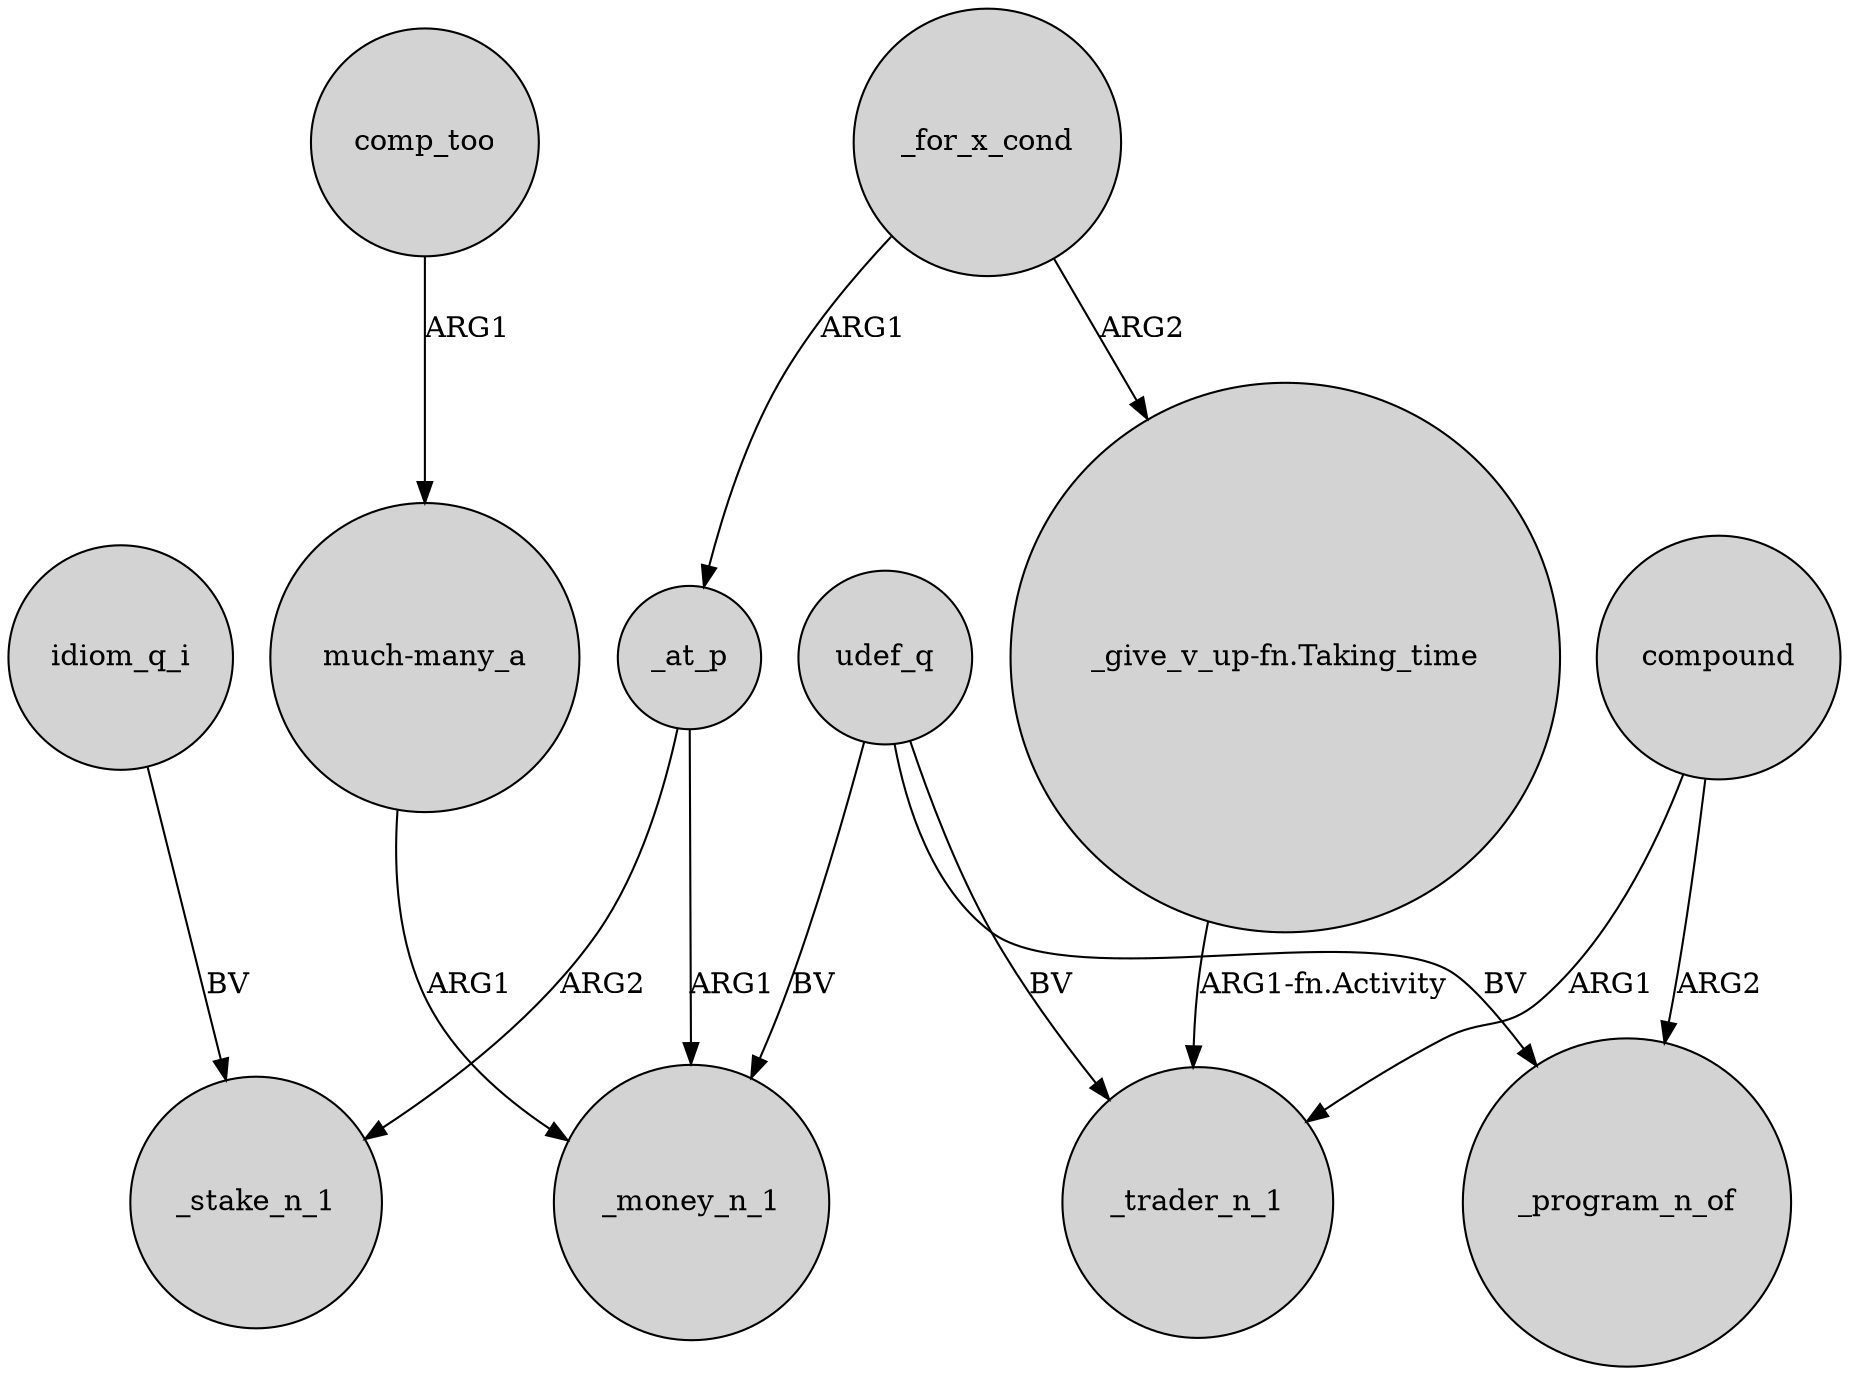 digraph {
	node [shape=circle style=filled]
	udef_q -> _money_n_1 [label=BV]
	_for_x_cond -> _at_p [label=ARG1]
	comp_too -> "much-many_a" [label=ARG1]
	_at_p -> _money_n_1 [label=ARG1]
	"_give_v_up-fn.Taking_time" -> _trader_n_1 [label="ARG1-fn.Activity"]
	_for_x_cond -> "_give_v_up-fn.Taking_time" [label=ARG2]
	"much-many_a" -> _money_n_1 [label=ARG1]
	udef_q -> _program_n_of [label=BV]
	_at_p -> _stake_n_1 [label=ARG2]
	idiom_q_i -> _stake_n_1 [label=BV]
	compound -> _trader_n_1 [label=ARG1]
	compound -> _program_n_of [label=ARG2]
	udef_q -> _trader_n_1 [label=BV]
}
